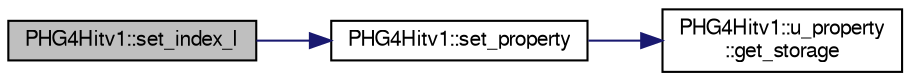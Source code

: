 digraph "PHG4Hitv1::set_index_l"
{
  bgcolor="transparent";
  edge [fontname="FreeSans",fontsize="10",labelfontname="FreeSans",labelfontsize="10"];
  node [fontname="FreeSans",fontsize="10",shape=record];
  rankdir="LR";
  Node1 [label="PHG4Hitv1::set_index_l",height=0.2,width=0.4,color="black", fillcolor="grey75", style="filled" fontcolor="black"];
  Node1 -> Node2 [color="midnightblue",fontsize="10",style="solid",fontname="FreeSans"];
  Node2 [label="PHG4Hitv1::set_property",height=0.2,width=0.4,color="black",URL="$d9/d35/classPHG4Hitv1.html#a2e368cbc62c536203702a7f9835be77b"];
  Node2 -> Node3 [color="midnightblue",fontsize="10",style="solid",fontname="FreeSans"];
  Node3 [label="PHG4Hitv1::u_property\l::get_storage",height=0.2,width=0.4,color="black",URL="$d5/d0a/unionPHG4Hitv1_1_1u__property.html#ac456fc086e69bed874ad779a59ccab9b"];
}
